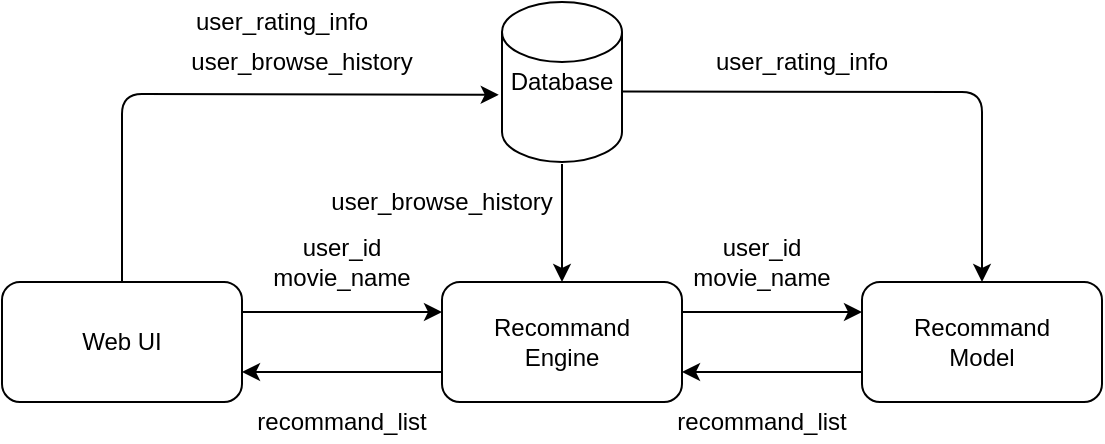 <mxfile version="13.6.6" type="github">
  <diagram id="PpAW_yYr886mlGZyNW98" name="Page-1">
    <mxGraphModel dx="1038" dy="499" grid="1" gridSize="10" guides="1" tooltips="1" connect="1" arrows="1" fold="1" page="1" pageScale="1" pageWidth="827" pageHeight="1169" math="0" shadow="0">
      <root>
        <mxCell id="0" />
        <mxCell id="1" parent="0" />
        <mxCell id="LHqL7qplboX4LWjaPfSU-1" value="Recommand&lt;br&gt;Model" style="rounded=1;whiteSpace=wrap;html=1;" vertex="1" parent="1">
          <mxGeometry x="550" y="180" width="120" height="60" as="geometry" />
        </mxCell>
        <mxCell id="LHqL7qplboX4LWjaPfSU-2" value="Recommand&lt;br&gt;Engine" style="rounded=1;whiteSpace=wrap;html=1;" vertex="1" parent="1">
          <mxGeometry x="340" y="180" width="120" height="60" as="geometry" />
        </mxCell>
        <mxCell id="LHqL7qplboX4LWjaPfSU-4" value="Database" style="shape=cylinder2;whiteSpace=wrap;html=1;boundedLbl=1;backgroundOutline=1;size=15;" vertex="1" parent="1">
          <mxGeometry x="370" y="40" width="60" height="80" as="geometry" />
        </mxCell>
        <mxCell id="LHqL7qplboX4LWjaPfSU-5" value="" style="endArrow=classic;html=1;exitX=1;exitY=0.25;exitDx=0;exitDy=0;entryX=0;entryY=0.25;entryDx=0;entryDy=0;" edge="1" parent="1" source="LHqL7qplboX4LWjaPfSU-2" target="LHqL7qplboX4LWjaPfSU-1">
          <mxGeometry width="50" height="50" relative="1" as="geometry">
            <mxPoint x="460" y="230" as="sourcePoint" />
            <mxPoint x="510" y="180" as="targetPoint" />
          </mxGeometry>
        </mxCell>
        <mxCell id="LHqL7qplboX4LWjaPfSU-6" value="user_id&lt;br&gt;movie_name" style="text;html=1;strokeColor=none;fillColor=none;align=center;verticalAlign=middle;whiteSpace=wrap;rounded=0;" vertex="1" parent="1">
          <mxGeometry x="480" y="160" width="40" height="20" as="geometry" />
        </mxCell>
        <mxCell id="LHqL7qplboX4LWjaPfSU-7" value="" style="endArrow=classic;html=1;entryX=1;entryY=0.75;entryDx=0;entryDy=0;exitX=0;exitY=0.75;exitDx=0;exitDy=0;" edge="1" parent="1" source="LHqL7qplboX4LWjaPfSU-1" target="LHqL7qplboX4LWjaPfSU-2">
          <mxGeometry width="50" height="50" relative="1" as="geometry">
            <mxPoint x="490" y="280" as="sourcePoint" />
            <mxPoint x="540" y="230" as="targetPoint" />
          </mxGeometry>
        </mxCell>
        <mxCell id="LHqL7qplboX4LWjaPfSU-8" value="recommand_list" style="text;html=1;strokeColor=none;fillColor=none;align=center;verticalAlign=middle;whiteSpace=wrap;rounded=0;" vertex="1" parent="1">
          <mxGeometry x="480" y="240" width="40" height="20" as="geometry" />
        </mxCell>
        <mxCell id="LHqL7qplboX4LWjaPfSU-9" value="" style="endArrow=classic;html=1;entryX=0.5;entryY=0;entryDx=0;entryDy=0;" edge="1" parent="1" target="LHqL7qplboX4LWjaPfSU-2">
          <mxGeometry width="50" height="50" relative="1" as="geometry">
            <mxPoint x="400" y="121" as="sourcePoint" />
            <mxPoint x="440" y="110" as="targetPoint" />
          </mxGeometry>
        </mxCell>
        <mxCell id="LHqL7qplboX4LWjaPfSU-10" value="user_browse_history" style="text;html=1;strokeColor=none;fillColor=none;align=center;verticalAlign=middle;whiteSpace=wrap;rounded=0;" vertex="1" parent="1">
          <mxGeometry x="320" y="130" width="40" height="20" as="geometry" />
        </mxCell>
        <mxCell id="LHqL7qplboX4LWjaPfSU-11" value="" style="endArrow=classic;html=1;exitX=1;exitY=0.56;exitDx=0;exitDy=0;exitPerimeter=0;entryX=0.5;entryY=0;entryDx=0;entryDy=0;" edge="1" parent="1" source="LHqL7qplboX4LWjaPfSU-4" target="LHqL7qplboX4LWjaPfSU-1">
          <mxGeometry width="50" height="50" relative="1" as="geometry">
            <mxPoint x="430" y="110" as="sourcePoint" />
            <mxPoint x="480" y="60" as="targetPoint" />
            <Array as="points">
              <mxPoint x="610" y="85" />
            </Array>
          </mxGeometry>
        </mxCell>
        <mxCell id="LHqL7qplboX4LWjaPfSU-12" value="user_rating_info" style="text;html=1;strokeColor=none;fillColor=none;align=center;verticalAlign=middle;whiteSpace=wrap;rounded=0;" vertex="1" parent="1">
          <mxGeometry x="500" y="60" width="40" height="20" as="geometry" />
        </mxCell>
        <mxCell id="LHqL7qplboX4LWjaPfSU-13" value="Web UI" style="rounded=1;whiteSpace=wrap;html=1;" vertex="1" parent="1">
          <mxGeometry x="120" y="180" width="120" height="60" as="geometry" />
        </mxCell>
        <mxCell id="LHqL7qplboX4LWjaPfSU-15" value="" style="endArrow=classic;html=1;exitX=1;exitY=0.25;exitDx=0;exitDy=0;entryX=0;entryY=0.25;entryDx=0;entryDy=0;" edge="1" parent="1" source="LHqL7qplboX4LWjaPfSU-13" target="LHqL7qplboX4LWjaPfSU-2">
          <mxGeometry width="50" height="50" relative="1" as="geometry">
            <mxPoint x="240" y="220" as="sourcePoint" />
            <mxPoint x="290" y="170" as="targetPoint" />
          </mxGeometry>
        </mxCell>
        <mxCell id="LHqL7qplboX4LWjaPfSU-16" value="user_id&lt;br&gt;movie_name" style="text;html=1;strokeColor=none;fillColor=none;align=center;verticalAlign=middle;whiteSpace=wrap;rounded=0;" vertex="1" parent="1">
          <mxGeometry x="270" y="160" width="40" height="20" as="geometry" />
        </mxCell>
        <mxCell id="LHqL7qplboX4LWjaPfSU-17" value="" style="endArrow=classic;html=1;entryX=1;entryY=0.75;entryDx=0;entryDy=0;exitX=0;exitY=0.75;exitDx=0;exitDy=0;" edge="1" parent="1" source="LHqL7qplboX4LWjaPfSU-2" target="LHqL7qplboX4LWjaPfSU-13">
          <mxGeometry width="50" height="50" relative="1" as="geometry">
            <mxPoint x="330" y="220" as="sourcePoint" />
            <mxPoint x="240" y="220" as="targetPoint" />
          </mxGeometry>
        </mxCell>
        <mxCell id="LHqL7qplboX4LWjaPfSU-18" value="recommand_list" style="text;html=1;strokeColor=none;fillColor=none;align=center;verticalAlign=middle;whiteSpace=wrap;rounded=0;" vertex="1" parent="1">
          <mxGeometry x="270" y="240" width="40" height="20" as="geometry" />
        </mxCell>
        <mxCell id="LHqL7qplboX4LWjaPfSU-19" value="" style="endArrow=classic;html=1;exitX=0.5;exitY=0;exitDx=0;exitDy=0;entryX=-0.027;entryY=0.58;entryDx=0;entryDy=0;entryPerimeter=0;" edge="1" parent="1" source="LHqL7qplboX4LWjaPfSU-13" target="LHqL7qplboX4LWjaPfSU-4">
          <mxGeometry width="50" height="50" relative="1" as="geometry">
            <mxPoint x="170" y="180" as="sourcePoint" />
            <mxPoint x="220" y="130" as="targetPoint" />
            <Array as="points">
              <mxPoint x="180" y="86" />
            </Array>
          </mxGeometry>
        </mxCell>
        <mxCell id="LHqL7qplboX4LWjaPfSU-20" value="user_rating_info" style="text;html=1;strokeColor=none;fillColor=none;align=center;verticalAlign=middle;whiteSpace=wrap;rounded=0;" vertex="1" parent="1">
          <mxGeometry x="240" y="40" width="40" height="20" as="geometry" />
        </mxCell>
        <mxCell id="LHqL7qplboX4LWjaPfSU-21" value="user_browse_history" style="text;html=1;strokeColor=none;fillColor=none;align=center;verticalAlign=middle;whiteSpace=wrap;rounded=0;" vertex="1" parent="1">
          <mxGeometry x="250" y="60" width="40" height="20" as="geometry" />
        </mxCell>
      </root>
    </mxGraphModel>
  </diagram>
</mxfile>
